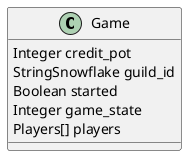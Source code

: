 @startuml
class Game {
    Integer credit_pot
    StringSnowflake guild_id
    Boolean started
    Integer game_state
    Players[] players
        

}
@enduml